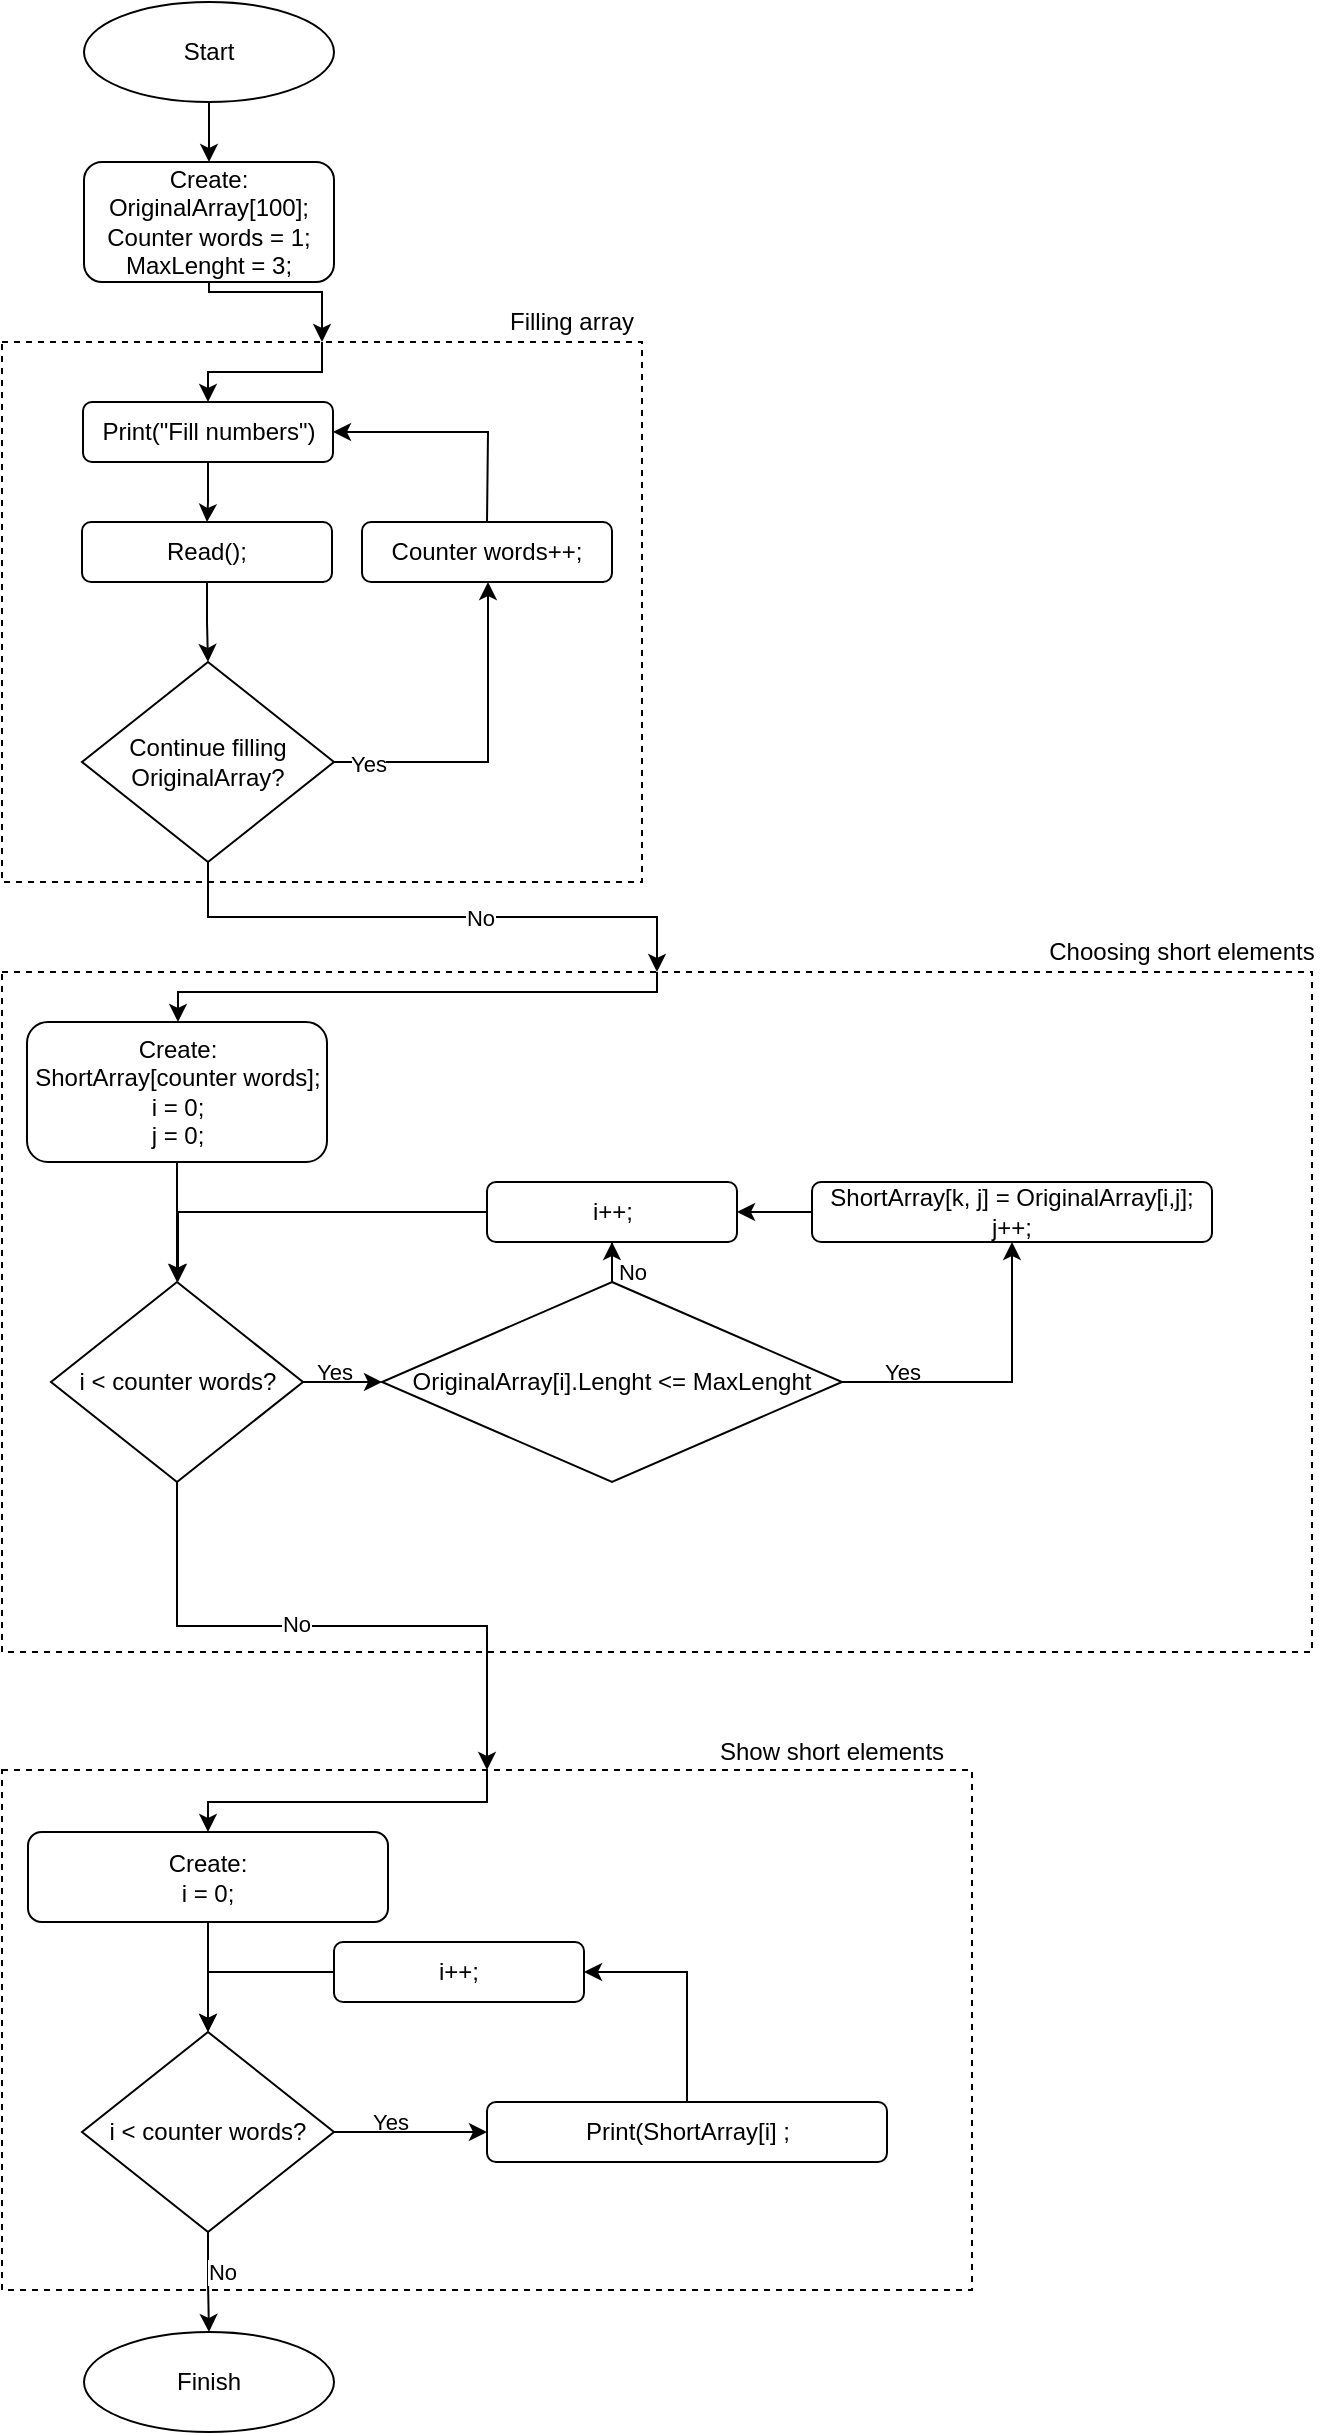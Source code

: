 <mxfile version="17.4.0" type="device"><diagram id="9f0XdQzy3FKB5ScoxyF3" name="Page-1"><mxGraphModel dx="716" dy="386" grid="1" gridSize="5" guides="1" tooltips="1" connect="1" arrows="1" fold="1" page="1" pageScale="1" pageWidth="827" pageHeight="1169" math="0" shadow="0"><root><mxCell id="0"/><mxCell id="1" parent="0"/><mxCell id="fElGXvAatb5e82R6H3Z8-26" value="" style="rounded=0;whiteSpace=wrap;html=1;fillColor=none;dashed=1;" vertex="1" parent="1"><mxGeometry x="310" y="510" width="655" height="340" as="geometry"/></mxCell><mxCell id="fElGXvAatb5e82R6H3Z8-15" value="" style="rounded=0;whiteSpace=wrap;html=1;fillColor=none;dashed=1;" vertex="1" parent="1"><mxGeometry x="310" y="195" width="320" height="270" as="geometry"/></mxCell><mxCell id="fElGXvAatb5e82R6H3Z8-1" value="Start" style="ellipse;whiteSpace=wrap;html=1;" vertex="1" parent="1"><mxGeometry x="351" y="25" width="125" height="50" as="geometry"/></mxCell><mxCell id="fElGXvAatb5e82R6H3Z8-2" value="Finish" style="ellipse;whiteSpace=wrap;html=1;" vertex="1" parent="1"><mxGeometry x="351" y="1190" width="125" height="50" as="geometry"/></mxCell><mxCell id="fElGXvAatb5e82R6H3Z8-3" value="Create:&lt;br&gt;OriginalArray[100];&lt;br&gt;Counter words = 1;&lt;br&gt;MaxLenght = 3;" style="rounded=1;whiteSpace=wrap;html=1;" vertex="1" parent="1"><mxGeometry x="351" y="105" width="125" height="60" as="geometry"/></mxCell><mxCell id="fElGXvAatb5e82R6H3Z8-4" value="" style="endArrow=classic;html=1;rounded=0;exitX=0.5;exitY=1;exitDx=0;exitDy=0;entryX=0.5;entryY=0;entryDx=0;entryDy=0;" edge="1" parent="1" source="fElGXvAatb5e82R6H3Z8-1" target="fElGXvAatb5e82R6H3Z8-3"><mxGeometry width="50" height="50" relative="1" as="geometry"><mxPoint x="390" y="300" as="sourcePoint"/><mxPoint x="440" y="250" as="targetPoint"/></mxGeometry></mxCell><mxCell id="fElGXvAatb5e82R6H3Z8-22" value="" style="edgeStyle=orthogonalEdgeStyle;rounded=0;orthogonalLoop=1;jettySize=auto;html=1;entryX=0.5;entryY=0;entryDx=0;entryDy=0;" edge="1" parent="1" source="fElGXvAatb5e82R6H3Z8-5" target="fElGXvAatb5e82R6H3Z8-26"><mxGeometry relative="1" as="geometry"/></mxCell><mxCell id="fElGXvAatb5e82R6H3Z8-23" value="No" style="edgeLabel;html=1;align=center;verticalAlign=middle;resizable=0;points=[];" vertex="1" connectable="0" parent="fElGXvAatb5e82R6H3Z8-22"><mxGeometry x="0.171" relative="1" as="geometry"><mxPoint as="offset"/></mxGeometry></mxCell><mxCell id="fElGXvAatb5e82R6H3Z8-5" value="Continue filling OriginalArray?" style="rhombus;whiteSpace=wrap;html=1;" vertex="1" parent="1"><mxGeometry x="350" y="355" width="126" height="100" as="geometry"/></mxCell><mxCell id="fElGXvAatb5e82R6H3Z8-10" value="" style="edgeStyle=orthogonalEdgeStyle;rounded=0;orthogonalLoop=1;jettySize=auto;html=1;" edge="1" parent="1" source="fElGXvAatb5e82R6H3Z8-7" target="fElGXvAatb5e82R6H3Z8-8"><mxGeometry relative="1" as="geometry"/></mxCell><mxCell id="fElGXvAatb5e82R6H3Z8-7" value="Print(&quot;Fill numbers&quot;)" style="rounded=1;whiteSpace=wrap;html=1;" vertex="1" parent="1"><mxGeometry x="350.5" y="225" width="125" height="30" as="geometry"/></mxCell><mxCell id="fElGXvAatb5e82R6H3Z8-11" value="" style="edgeStyle=orthogonalEdgeStyle;rounded=0;orthogonalLoop=1;jettySize=auto;html=1;" edge="1" parent="1" source="fElGXvAatb5e82R6H3Z8-8" target="fElGXvAatb5e82R6H3Z8-5"><mxGeometry relative="1" as="geometry"/></mxCell><mxCell id="fElGXvAatb5e82R6H3Z8-8" value="Read();" style="rounded=1;whiteSpace=wrap;html=1;" vertex="1" parent="1"><mxGeometry x="350" y="285" width="125" height="30" as="geometry"/></mxCell><mxCell id="fElGXvAatb5e82R6H3Z8-12" value="" style="edgeStyle=elbowEdgeStyle;elbow=horizontal;endArrow=classic;html=1;rounded=0;exitX=1;exitY=0.5;exitDx=0;exitDy=0;entryX=0.5;entryY=1;entryDx=0;entryDy=0;" edge="1" parent="1" source="fElGXvAatb5e82R6H3Z8-5" target="fElGXvAatb5e82R6H3Z8-18"><mxGeometry width="50" height="50" relative="1" as="geometry"><mxPoint x="430" y="285" as="sourcePoint"/><mxPoint x="480" y="235" as="targetPoint"/><Array as="points"><mxPoint x="553" y="365"/><mxPoint x="533" y="375"/></Array></mxGeometry></mxCell><mxCell id="fElGXvAatb5e82R6H3Z8-13" value="Yes" style="edgeLabel;html=1;align=center;verticalAlign=middle;resizable=0;points=[];" vertex="1" connectable="0" parent="fElGXvAatb5e82R6H3Z8-12"><mxGeometry x="-0.8" y="-1" relative="1" as="geometry"><mxPoint as="offset"/></mxGeometry></mxCell><mxCell id="fElGXvAatb5e82R6H3Z8-32" value="" style="edgeStyle=orthogonalEdgeStyle;rounded=0;orthogonalLoop=1;jettySize=auto;html=1;" edge="1" parent="1" source="fElGXvAatb5e82R6H3Z8-14" target="fElGXvAatb5e82R6H3Z8-28"><mxGeometry relative="1" as="geometry"/></mxCell><mxCell id="fElGXvAatb5e82R6H3Z8-37" value="No" style="edgeLabel;html=1;align=center;verticalAlign=middle;resizable=0;points=[];" vertex="1" connectable="0" parent="fElGXvAatb5e82R6H3Z8-32"><mxGeometry x="-0.122" y="1" relative="1" as="geometry"><mxPoint as="offset"/></mxGeometry></mxCell><mxCell id="fElGXvAatb5e82R6H3Z8-38" value="" style="edgeStyle=orthogonalEdgeStyle;rounded=0;orthogonalLoop=1;jettySize=auto;html=1;" edge="1" parent="1" source="fElGXvAatb5e82R6H3Z8-14" target="fElGXvAatb5e82R6H3Z8-30"><mxGeometry relative="1" as="geometry"/></mxCell><mxCell id="fElGXvAatb5e82R6H3Z8-39" value="Yes" style="edgeLabel;html=1;align=center;verticalAlign=middle;resizable=0;points=[];labelBackgroundColor=none;" vertex="1" connectable="0" parent="fElGXvAatb5e82R6H3Z8-38"><mxGeometry x="0.289" relative="1" as="geometry"><mxPoint x="-10" y="-5" as="offset"/></mxGeometry></mxCell><mxCell id="fElGXvAatb5e82R6H3Z8-14" value="i &amp;lt; counter words?" style="rhombus;whiteSpace=wrap;html=1;" vertex="1" parent="1"><mxGeometry x="334.5" y="665" width="126" height="100" as="geometry"/></mxCell><mxCell id="fElGXvAatb5e82R6H3Z8-16" value="Filling array" style="text;html=1;strokeColor=none;fillColor=none;align=center;verticalAlign=middle;whiteSpace=wrap;rounded=0;dashed=1;" vertex="1" parent="1"><mxGeometry x="560" y="170" width="70" height="30" as="geometry"/></mxCell><mxCell id="fElGXvAatb5e82R6H3Z8-44" value="" style="edgeStyle=orthogonalEdgeStyle;rounded=0;orthogonalLoop=1;jettySize=auto;html=1;" edge="1" parent="1" source="fElGXvAatb5e82R6H3Z8-17" target="fElGXvAatb5e82R6H3Z8-14"><mxGeometry relative="1" as="geometry"/></mxCell><mxCell id="fElGXvAatb5e82R6H3Z8-17" value="Create:&lt;br&gt;ShortArray[counter words];&lt;br&gt;i = 0;&lt;br&gt;j = 0;" style="rounded=1;whiteSpace=wrap;html=1;" vertex="1" parent="1"><mxGeometry x="322.5" y="535" width="150" height="70" as="geometry"/></mxCell><mxCell id="fElGXvAatb5e82R6H3Z8-18" value="Counter words++;" style="rounded=1;whiteSpace=wrap;html=1;" vertex="1" parent="1"><mxGeometry x="490" y="285" width="125" height="30" as="geometry"/></mxCell><mxCell id="fElGXvAatb5e82R6H3Z8-19" value="" style="edgeStyle=elbowEdgeStyle;elbow=horizontal;endArrow=classic;html=1;rounded=0;exitX=0.5;exitY=0;exitDx=0;exitDy=0;entryX=1;entryY=0.5;entryDx=0;entryDy=0;" edge="1" parent="1" source="fElGXvAatb5e82R6H3Z8-18" target="fElGXvAatb5e82R6H3Z8-7"><mxGeometry width="50" height="50" relative="1" as="geometry"><mxPoint x="486" y="415" as="sourcePoint"/><mxPoint x="542.5" y="360" as="targetPoint"/><Array as="points"><mxPoint x="553" y="265"/></Array></mxGeometry></mxCell><mxCell id="fElGXvAatb5e82R6H3Z8-27" value="Choosing short elements" style="text;html=1;strokeColor=none;fillColor=none;align=center;verticalAlign=middle;whiteSpace=wrap;rounded=0;dashed=1;" vertex="1" parent="1"><mxGeometry x="830" y="485" width="140" height="30" as="geometry"/></mxCell><mxCell id="fElGXvAatb5e82R6H3Z8-28" value="" style="rounded=0;whiteSpace=wrap;html=1;fillColor=none;dashed=1;" vertex="1" parent="1"><mxGeometry x="310" y="909" width="485" height="260" as="geometry"/></mxCell><mxCell id="fElGXvAatb5e82R6H3Z8-29" value="Show short elements" style="text;html=1;strokeColor=none;fillColor=none;align=center;verticalAlign=middle;whiteSpace=wrap;rounded=0;dashed=1;" vertex="1" parent="1"><mxGeometry x="655" y="885" width="140" height="30" as="geometry"/></mxCell><mxCell id="fElGXvAatb5e82R6H3Z8-41" value="" style="edgeStyle=orthogonalEdgeStyle;rounded=0;orthogonalLoop=1;jettySize=auto;html=1;" edge="1" parent="1" source="fElGXvAatb5e82R6H3Z8-30" target="fElGXvAatb5e82R6H3Z8-42"><mxGeometry relative="1" as="geometry"><mxPoint x="603" y="594.97" as="targetPoint"/></mxGeometry></mxCell><mxCell id="fElGXvAatb5e82R6H3Z8-45" value="No" style="edgeLabel;html=1;align=center;verticalAlign=middle;resizable=0;points=[];" vertex="1" connectable="0" parent="fElGXvAatb5e82R6H3Z8-41"><mxGeometry x="-0.705" relative="1" as="geometry"><mxPoint x="10" y="4" as="offset"/></mxGeometry></mxCell><mxCell id="fElGXvAatb5e82R6H3Z8-48" value="" style="edgeStyle=orthogonalEdgeStyle;rounded=0;orthogonalLoop=1;jettySize=auto;html=1;entryX=0.5;entryY=1;entryDx=0;entryDy=0;exitX=1;exitY=0.5;exitDx=0;exitDy=0;" edge="1" parent="1" source="fElGXvAatb5e82R6H3Z8-30" target="fElGXvAatb5e82R6H3Z8-51"><mxGeometry relative="1" as="geometry"><mxPoint x="815" y="724.97" as="targetPoint"/></mxGeometry></mxCell><mxCell id="fElGXvAatb5e82R6H3Z8-49" value="Yes" style="edgeLabel;html=1;align=center;verticalAlign=middle;resizable=0;points=[];labelBackgroundColor=none;" vertex="1" connectable="0" parent="fElGXvAatb5e82R6H3Z8-48"><mxGeometry x="-0.329" y="-1" relative="1" as="geometry"><mxPoint x="-22" y="-6" as="offset"/></mxGeometry></mxCell><mxCell id="fElGXvAatb5e82R6H3Z8-30" value="OriginalArray[i].Lenght &amp;lt;= MaxLenght" style="rhombus;whiteSpace=wrap;html=1;" vertex="1" parent="1"><mxGeometry x="500" y="665" width="230" height="100" as="geometry"/></mxCell><mxCell id="fElGXvAatb5e82R6H3Z8-33" value="" style="edgeStyle=elbowEdgeStyle;elbow=vertical;endArrow=classic;html=1;rounded=0;exitX=0.5;exitY=1;exitDx=0;exitDy=0;entryX=0.5;entryY=0;entryDx=0;entryDy=0;" edge="1" parent="1" source="fElGXvAatb5e82R6H3Z8-3" target="fElGXvAatb5e82R6H3Z8-15"><mxGeometry width="50" height="50" relative="1" as="geometry"><mxPoint x="413.5" y="185" as="sourcePoint"/><mxPoint x="500" y="105" as="targetPoint"/><Array as="points"><mxPoint x="445" y="170"/></Array></mxGeometry></mxCell><mxCell id="fElGXvAatb5e82R6H3Z8-34" value="" style="edgeStyle=elbowEdgeStyle;elbow=vertical;endArrow=classic;html=1;rounded=0;exitX=0.5;exitY=0;exitDx=0;exitDy=0;entryX=0.5;entryY=0;entryDx=0;entryDy=0;" edge="1" parent="1" source="fElGXvAatb5e82R6H3Z8-15" target="fElGXvAatb5e82R6H3Z8-7"><mxGeometry width="50" height="50" relative="1" as="geometry"><mxPoint x="418.5" y="190" as="sourcePoint"/><mxPoint x="475" y="210" as="targetPoint"/></mxGeometry></mxCell><mxCell id="fElGXvAatb5e82R6H3Z8-35" value="" style="edgeStyle=orthogonalEdgeStyle;rounded=0;orthogonalLoop=1;jettySize=auto;html=1;entryX=0.5;entryY=0;entryDx=0;entryDy=0;exitX=0.5;exitY=0;exitDx=0;exitDy=0;" edge="1" parent="1" source="fElGXvAatb5e82R6H3Z8-26" target="fElGXvAatb5e82R6H3Z8-17"><mxGeometry relative="1" as="geometry"><mxPoint x="418" y="460" as="sourcePoint"/><mxPoint x="475" y="579.97" as="targetPoint"/><Array as="points"><mxPoint x="638" y="520"/><mxPoint x="398" y="520"/><mxPoint x="398" y="535"/></Array></mxGeometry></mxCell><mxCell id="fElGXvAatb5e82R6H3Z8-43" value="" style="edgeStyle=orthogonalEdgeStyle;rounded=0;orthogonalLoop=1;jettySize=auto;html=1;entryX=0.5;entryY=0;entryDx=0;entryDy=0;" edge="1" parent="1" source="fElGXvAatb5e82R6H3Z8-42" target="fElGXvAatb5e82R6H3Z8-14"><mxGeometry relative="1" as="geometry"><Array as="points"><mxPoint x="398" y="630"/><mxPoint x="398" y="665"/></Array></mxGeometry></mxCell><mxCell id="fElGXvAatb5e82R6H3Z8-42" value="i++;" style="rounded=1;whiteSpace=wrap;html=1;" vertex="1" parent="1"><mxGeometry x="552.5" y="615" width="125" height="30" as="geometry"/></mxCell><mxCell id="fElGXvAatb5e82R6H3Z8-51" value="ShortArray[k, j] = OriginalArray[i,j];&lt;br&gt;j++;" style="rounded=1;whiteSpace=wrap;html=1;" vertex="1" parent="1"><mxGeometry x="715" y="615" width="200" height="30" as="geometry"/></mxCell><mxCell id="fElGXvAatb5e82R6H3Z8-53" value="" style="edgeStyle=orthogonalEdgeStyle;rounded=0;orthogonalLoop=1;jettySize=auto;html=1;exitX=0;exitY=0.5;exitDx=0;exitDy=0;entryX=1;entryY=0.5;entryDx=0;entryDy=0;" edge="1" parent="1" source="fElGXvAatb5e82R6H3Z8-51" target="fElGXvAatb5e82R6H3Z8-42"><mxGeometry relative="1" as="geometry"><mxPoint x="742.5" y="630.0" as="sourcePoint"/><Array as="points"><mxPoint x="700" y="630"/><mxPoint x="700" y="630"/></Array></mxGeometry></mxCell><mxCell id="fElGXvAatb5e82R6H3Z8-77" style="edgeStyle=orthogonalEdgeStyle;rounded=0;orthogonalLoop=1;jettySize=auto;html=1;entryX=0.5;entryY=0;entryDx=0;entryDy=0;" edge="1" parent="1" source="fElGXvAatb5e82R6H3Z8-57" target="fElGXvAatb5e82R6H3Z8-2"><mxGeometry relative="1" as="geometry"/></mxCell><mxCell id="fElGXvAatb5e82R6H3Z8-78" value="No" style="edgeLabel;html=1;align=center;verticalAlign=middle;resizable=0;points=[];" vertex="1" connectable="0" parent="fElGXvAatb5e82R6H3Z8-77"><mxGeometry x="-0.63" relative="1" as="geometry"><mxPoint x="7" y="10" as="offset"/></mxGeometry></mxCell><mxCell id="fElGXvAatb5e82R6H3Z8-57" value="i &amp;lt; counter words?" style="rhombus;whiteSpace=wrap;html=1;" vertex="1" parent="1"><mxGeometry x="350" y="1040" width="126" height="100" as="geometry"/></mxCell><mxCell id="fElGXvAatb5e82R6H3Z8-67" style="edgeStyle=orthogonalEdgeStyle;rounded=0;orthogonalLoop=1;jettySize=auto;html=1;entryX=0.5;entryY=0;entryDx=0;entryDy=0;" edge="1" parent="1" source="fElGXvAatb5e82R6H3Z8-58" target="fElGXvAatb5e82R6H3Z8-57"><mxGeometry relative="1" as="geometry"/></mxCell><mxCell id="fElGXvAatb5e82R6H3Z8-58" value="Create:&lt;br&gt;i = 0;" style="rounded=1;whiteSpace=wrap;html=1;" vertex="1" parent="1"><mxGeometry x="323" y="940" width="180" height="45" as="geometry"/></mxCell><mxCell id="fElGXvAatb5e82R6H3Z8-71" style="edgeStyle=orthogonalEdgeStyle;rounded=0;orthogonalLoop=1;jettySize=auto;html=1;entryX=0.5;entryY=0;entryDx=0;entryDy=0;exitX=0;exitY=0.5;exitDx=0;exitDy=0;" edge="1" parent="1" source="fElGXvAatb5e82R6H3Z8-60" target="fElGXvAatb5e82R6H3Z8-57"><mxGeometry relative="1" as="geometry"/></mxCell><mxCell id="fElGXvAatb5e82R6H3Z8-60" value="i++;" style="rounded=1;whiteSpace=wrap;html=1;" vertex="1" parent="1"><mxGeometry x="476" y="995" width="125" height="30" as="geometry"/></mxCell><mxCell id="fElGXvAatb5e82R6H3Z8-72" style="edgeStyle=orthogonalEdgeStyle;rounded=0;orthogonalLoop=1;jettySize=auto;html=1;entryX=1;entryY=0.5;entryDx=0;entryDy=0;exitX=0.5;exitY=0;exitDx=0;exitDy=0;" edge="1" parent="1" source="fElGXvAatb5e82R6H3Z8-62" target="fElGXvAatb5e82R6H3Z8-60"><mxGeometry relative="1" as="geometry"><mxPoint x="650" y="1040" as="sourcePoint"/></mxGeometry></mxCell><mxCell id="fElGXvAatb5e82R6H3Z8-62" value="Print(ShortArray[i] ;" style="rounded=1;whiteSpace=wrap;html=1;" vertex="1" parent="1"><mxGeometry x="552.5" y="1075" width="200" height="30" as="geometry"/></mxCell><mxCell id="fElGXvAatb5e82R6H3Z8-65" value="" style="edgeStyle=orthogonalEdgeStyle;rounded=0;orthogonalLoop=1;jettySize=auto;html=1;exitX=0.5;exitY=0;exitDx=0;exitDy=0;entryX=0.5;entryY=0;entryDx=0;entryDy=0;" edge="1" parent="1" source="fElGXvAatb5e82R6H3Z8-28" target="fElGXvAatb5e82R6H3Z8-58"><mxGeometry relative="1" as="geometry"><mxPoint x="418" y="779.97" as="sourcePoint"/><mxPoint x="475" y="914" as="targetPoint"/><Array as="points"><mxPoint x="552" y="925"/><mxPoint x="413" y="925"/></Array></mxGeometry></mxCell><mxCell id="fElGXvAatb5e82R6H3Z8-68" value="" style="endArrow=classic;html=1;rounded=0;exitX=1;exitY=0.5;exitDx=0;exitDy=0;entryX=0;entryY=0.5;entryDx=0;entryDy=0;" edge="1" parent="1" source="fElGXvAatb5e82R6H3Z8-57" target="fElGXvAatb5e82R6H3Z8-62"><mxGeometry width="50" height="50" relative="1" as="geometry"><mxPoint x="510" y="1080" as="sourcePoint"/><mxPoint x="535" y="1090" as="targetPoint"/></mxGeometry></mxCell><mxCell id="fElGXvAatb5e82R6H3Z8-76" value="Yes" style="edgeLabel;html=1;align=center;verticalAlign=middle;resizable=0;points=[];labelBackgroundColor=none;" vertex="1" connectable="0" parent="fElGXvAatb5e82R6H3Z8-68"><mxGeometry x="-0.365" y="-1" relative="1" as="geometry"><mxPoint x="3" y="-6" as="offset"/></mxGeometry></mxCell></root></mxGraphModel></diagram></mxfile>